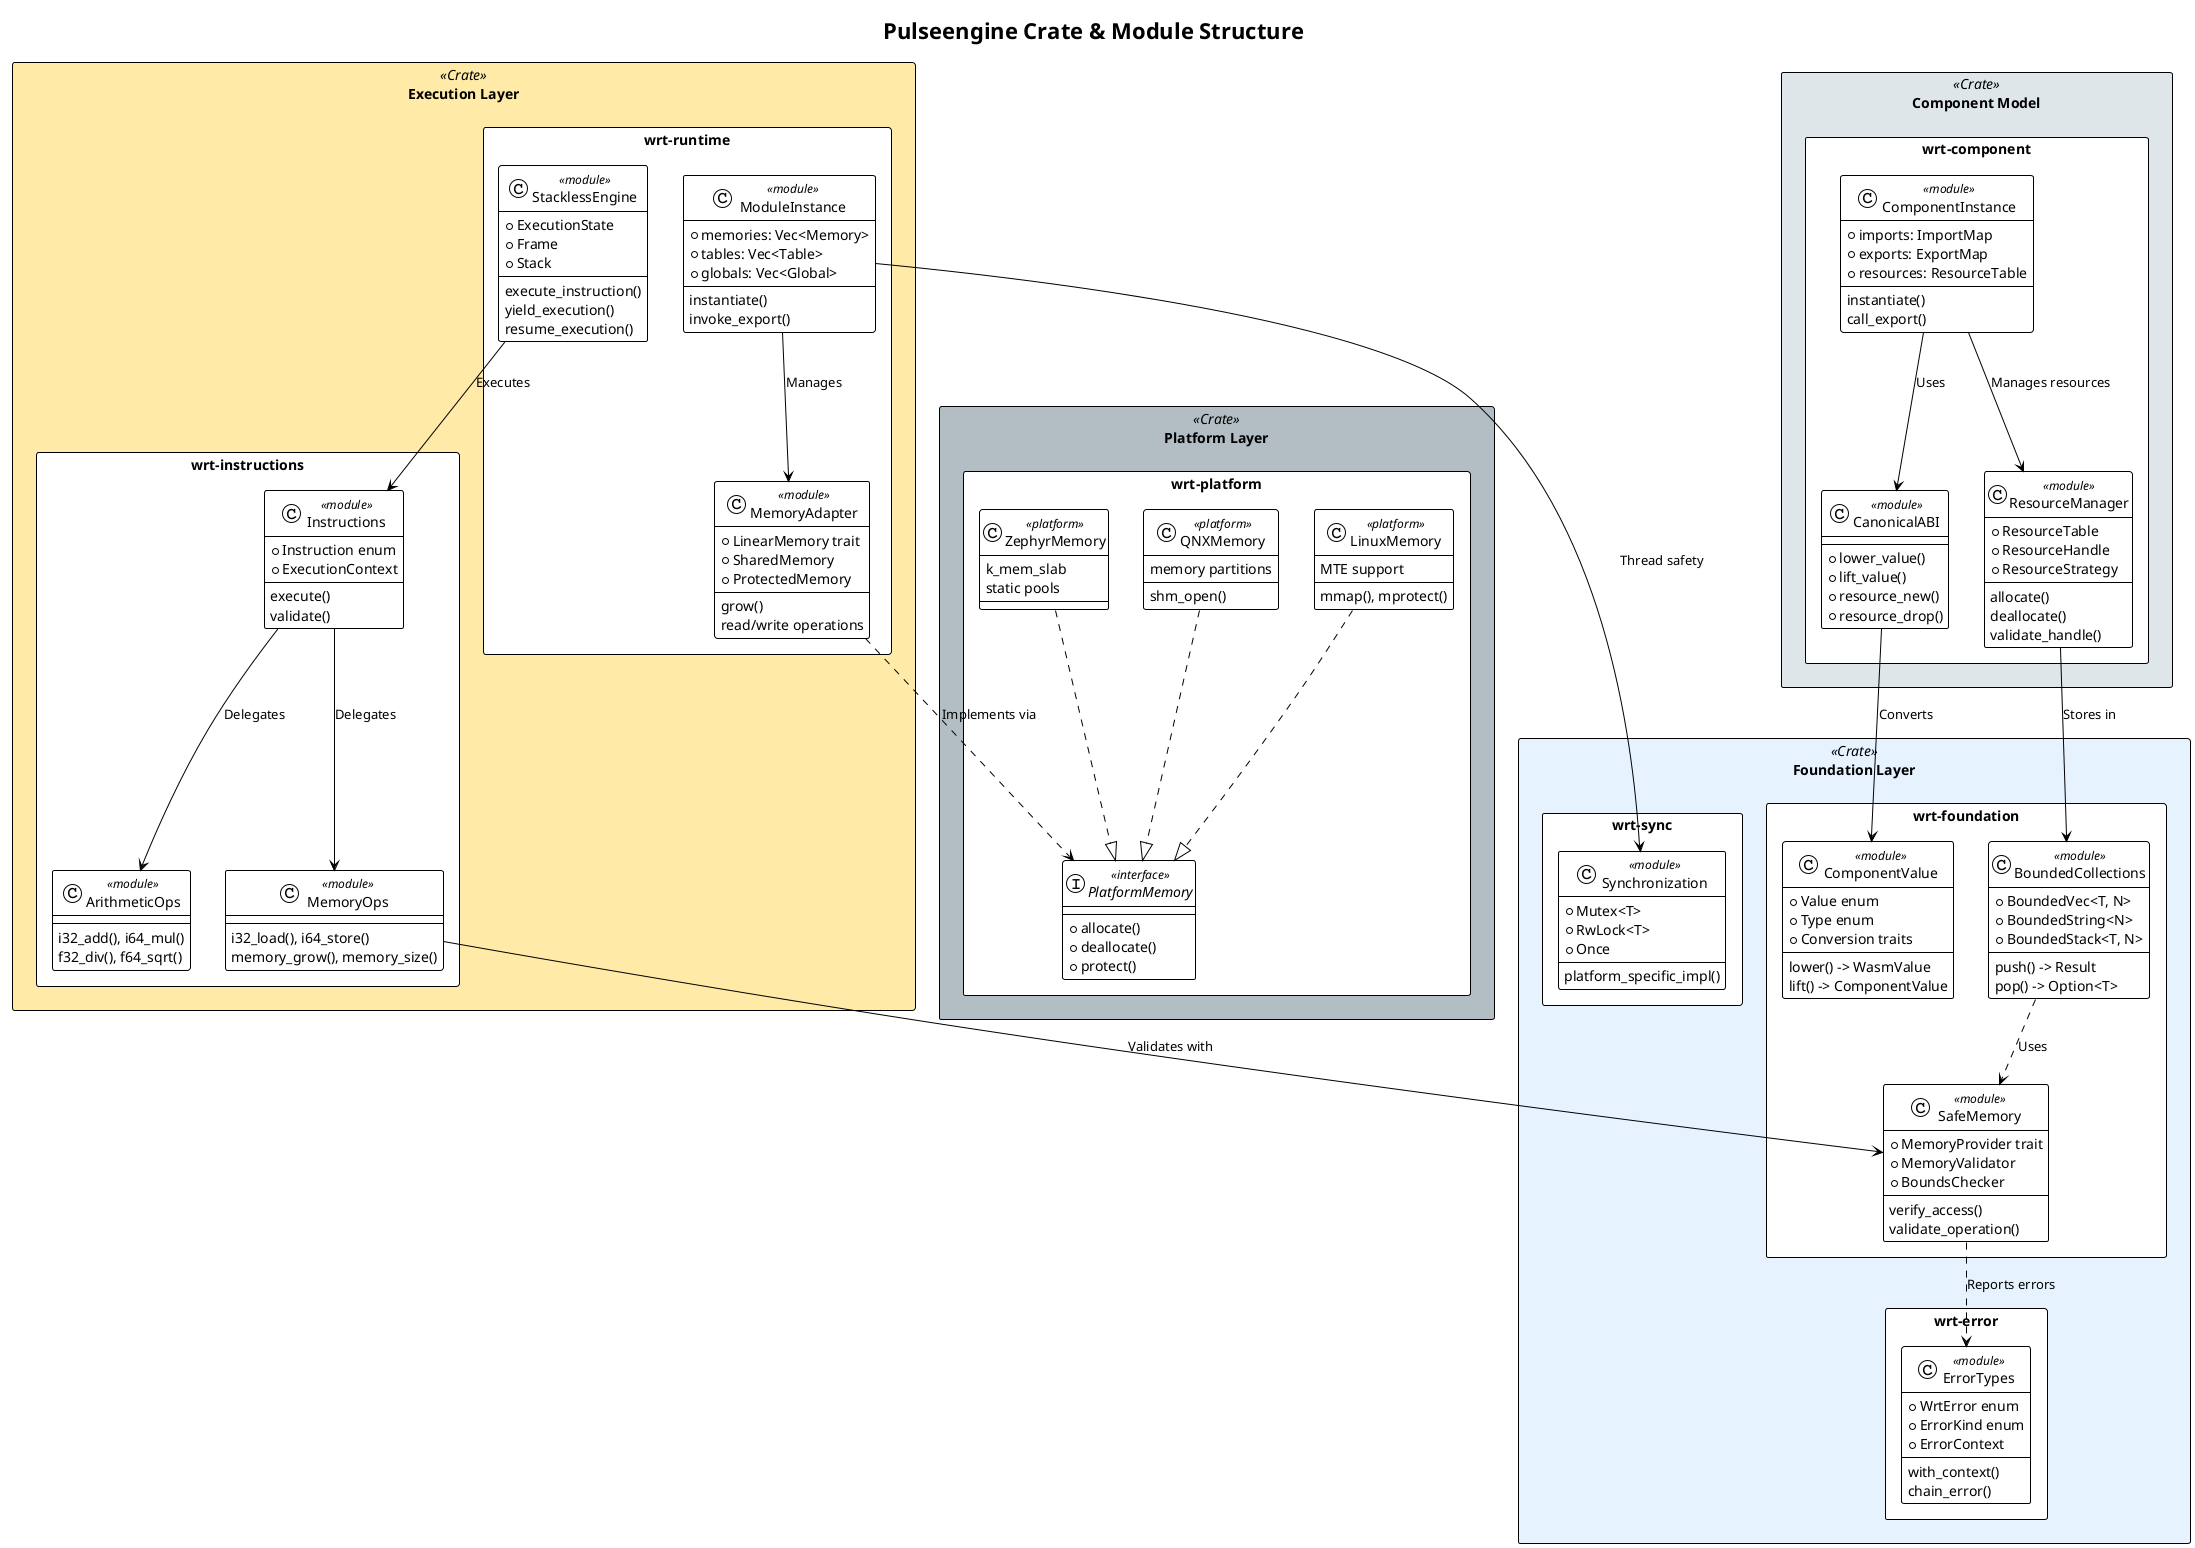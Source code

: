 @startuml crate_module_structure
!theme plain
skinparam packageStyle rectangle
skinparam stereotypeCBackgroundColor #E6F3FF
skinparam stereotypeIBackgroundColor #FFEAA7
skinparam stereotypeABackgroundColor #DFE6E9

title Pulseengine Crate & Module Structure

package "Foundation Layer" <<Crate>> #E6F3FF {
    package "wrt-foundation" {
        class SafeMemory <<module>> {
            + MemoryProvider trait
            + MemoryValidator
            + BoundsChecker
            --
            verify_access()
            validate_operation()
        }
        
        class BoundedCollections <<module>> {
            + BoundedVec<T, N>
            + BoundedString<N>
            + BoundedStack<T, N>
            --
            push() -> Result
            pop() -> Option<T>
        }
        
        class ComponentValue <<module>> {
            + Value enum
            + Type enum
            + Conversion traits
            --
            lower() -> WasmValue
            lift() -> ComponentValue
        }
    }
    
    package "wrt-error" {
        class ErrorTypes <<module>> {
            + WrtError enum
            + ErrorKind enum
            + ErrorContext
            --
            with_context()
            chain_error()
        }
    }
    
    package "wrt-sync" {
        class Synchronization <<module>> {
            + Mutex<T>
            + RwLock<T>
            + Once
            --
            platform_specific_impl()
        }
    }
}

package "Execution Layer" <<Crate>> #FFEAA7 {
    package "wrt-runtime" {
        class ModuleInstance <<module>> {
            + memories: Vec<Memory>
            + tables: Vec<Table>
            + globals: Vec<Global>
            --
            instantiate()
            invoke_export()
        }
        
        class StacklessEngine <<module>> {
            + ExecutionState
            + Frame
            + Stack
            --
            execute_instruction()
            yield_execution()
            resume_execution()
        }
        
        class MemoryAdapter <<module>> {
            + LinearMemory trait
            + SharedMemory
            + ProtectedMemory
            --
            grow()
            read/write operations
        }
    }
    
    package "wrt-instructions" {
        class Instructions <<module>> {
            + Instruction enum
            + ExecutionContext
            --
            execute()
            validate()
        }
        
        class ArithmeticOps <<module>> {
            i32_add(), i64_mul()
            f32_div(), f64_sqrt()
        }
        
        class MemoryOps <<module>> {
            i32_load(), i64_store()
            memory_grow(), memory_size()
        }
    }
}

package "Component Model" <<Crate>> #DFE6E9 {
    package "wrt-component" {
        class ComponentInstance <<module>> {
            + imports: ImportMap
            + exports: ExportMap
            + resources: ResourceTable
            --
            instantiate()
            call_export()
        }
        
        class CanonicalABI <<module>> {
            + lower_value()
            + lift_value()
            + resource_new()
            + resource_drop()
        }
        
        class ResourceManager <<module>> {
            + ResourceTable
            + ResourceHandle
            + ResourceStrategy
            --
            allocate()
            deallocate()
            validate_handle()
        }
    }
}

package "Platform Layer" <<Crate>> #B2BEC3 {
    package "wrt-platform" {
        interface PlatformMemory <<interface>> {
            + allocate()
            + deallocate()
            + protect()
        }
        
        class LinuxMemory <<platform>> {
            mmap(), mprotect()
            MTE support
        }
        
        class QNXMemory <<platform>> {
            shm_open()
            memory partitions
        }
        
        class ZephyrMemory <<platform>> {
            k_mem_slab
            static pools
        }
    }
}

' Relationships
SafeMemory ..> ErrorTypes : "Reports errors"
BoundedCollections ..> SafeMemory : "Uses"
ModuleInstance --> MemoryAdapter : "Manages"
StacklessEngine --> Instructions : "Executes"
Instructions --> ArithmeticOps : "Delegates"
Instructions --> MemoryOps : "Delegates"
MemoryOps --> SafeMemory : "Validates with"
ComponentInstance --> CanonicalABI : "Uses"
ComponentInstance --> ResourceManager : "Manages resources"
CanonicalABI --> ComponentValue : "Converts"
ResourceManager --> BoundedCollections : "Stores in"
MemoryAdapter ..> PlatformMemory : "Implements via"
LinuxMemory ..|> PlatformMemory
QNXMemory ..|> PlatformMemory
ZephyrMemory ..|> PlatformMemory
ModuleInstance --> Synchronization : "Thread safety"

@enduml